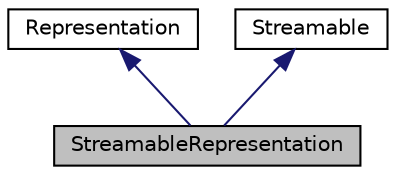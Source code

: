 digraph "StreamableRepresentation"
{
  edge [fontname="Helvetica",fontsize="10",labelfontname="Helvetica",labelfontsize="10"];
  node [fontname="Helvetica",fontsize="10",shape=record];
  Node9 [label="StreamableRepresentation",height=0.2,width=0.4,color="black", fillcolor="grey75", style="filled", fontcolor="black"];
  Node10 -> Node9 [dir="back",color="midnightblue",fontsize="10",style="solid",fontname="Helvetica"];
  Node10 [label="Representation",height=0.2,width=0.4,color="black", fillcolor="white", style="filled",URL="$classRepresentation.html",tooltip="Representation abstract class. "];
  Node11 -> Node9 [dir="back",color="midnightblue",fontsize="10",style="solid",fontname="Helvetica"];
  Node11 [label="Streamable",height=0.2,width=0.4,color="black", fillcolor="white", style="filled",URL="$classStreamable.html",tooltip="Streamable: all classes that can be streamed/serialized should implement this base class..."];
}
